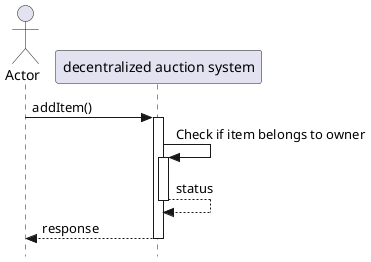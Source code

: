 @startuml AddItem
autoactivate on
skinparam Style strictuml
skinparam shadowing false
actor   Actor   as a
participant "decentralized auction system" as das

a -> das: addItem()
das -> das: Check if item belongs to owner
return status
return response

@enduml